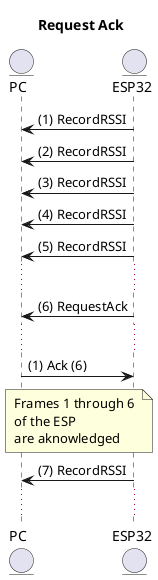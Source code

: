 @startuml RequestAck

    Title Request Ack

    Entity PC   as PC
    Entity ESP32 as ESP32

    ESP32 -> PC : (1) RecordRSSI
    ESP32 -> PC : (2) RecordRSSI
    ESP32 -> PC : (3) RecordRSSI
    ESP32 -> PC : (4) RecordRSSI
    ESP32 -> PC : (5) RecordRSSI
    
    ... 

    ESP32 -> PC : (6) RequestAck

    ...

    PC -> ESP32: (1) Ack (6)

    note over PC, ESP32
        Frames 1 through 6
        of the ESP
        are aknowledged
    end note

    ESP32 -> PC: (7) RecordRSSI
    ...

@enduml